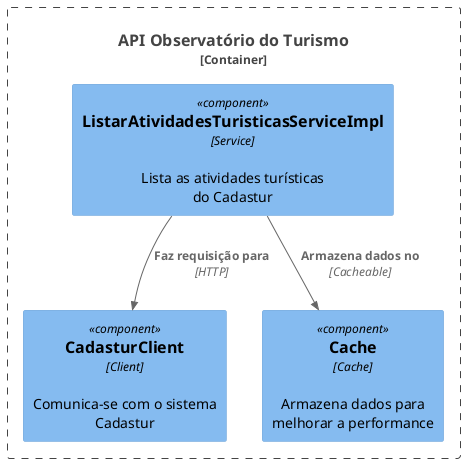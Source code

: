 @startuml
!define C4_COMPONENT
!include <C4/C4_Component.puml>

Container_Boundary(api, "API Observatório do Turismo") {
    Component(service, "ListarAtividadesTuristicasServiceImpl", "Service", "Lista as atividades turísticas do Cadastur")
    Component(client, "CadasturClient", "Client", "Comunica-se com o sistema Cadastur")
    Component(cache, "Cache", "Cache", "Armazena dados para melhorar a performance")
}

Rel(service, client, "Faz requisição para", "HTTP")
Rel(service, cache, "Armazena dados no", "Cacheable")
@enduml
